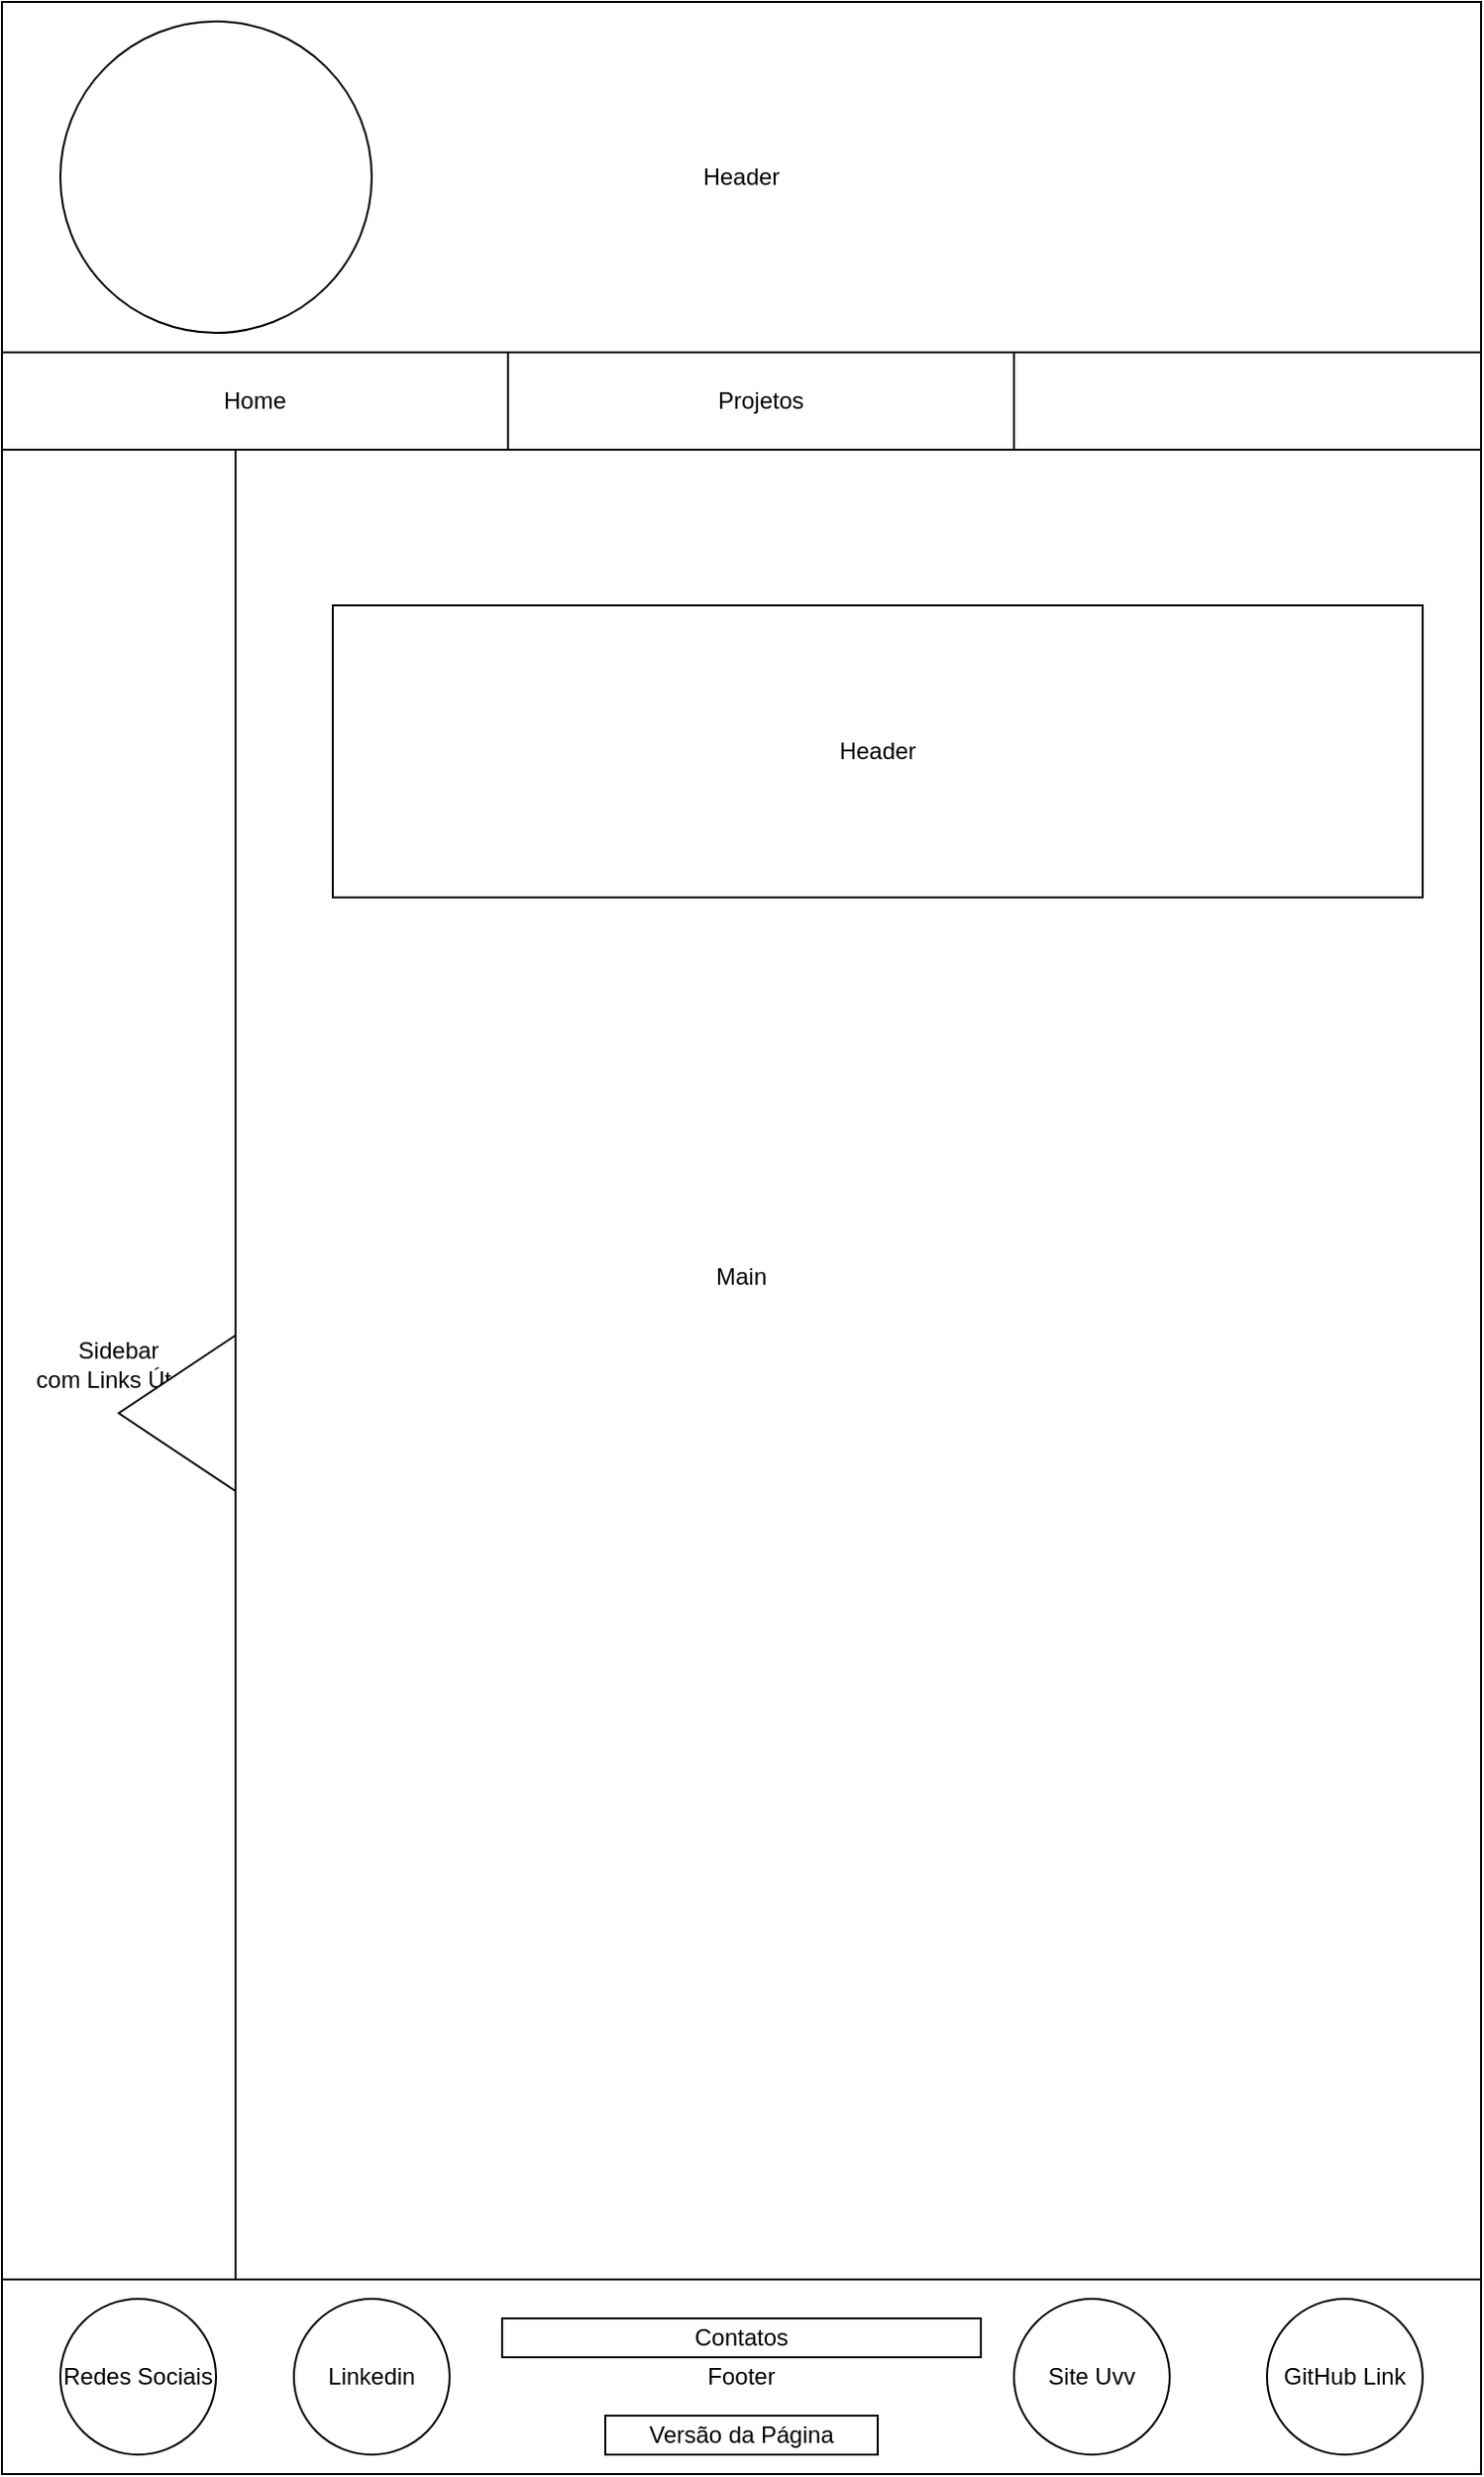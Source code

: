 <mxfile version="24.0.5" type="device">
  <diagram name="Página-1" id="UM7KmXvlQZvRodMDoZGP">
    <mxGraphModel dx="3585" dy="1935" grid="1" gridSize="10" guides="1" tooltips="1" connect="1" arrows="1" fold="1" page="1" pageScale="1" pageWidth="827" pageHeight="1169" math="0" shadow="0">
      <root>
        <mxCell id="0" />
        <mxCell id="1" parent="0" />
        <mxCell id="phdum09Gdtg03mPAm3mA-1" value="Main" style="rounded=0;whiteSpace=wrap;html=1;" vertex="1" parent="1">
          <mxGeometry x="40" y="40" width="760" height="1230" as="geometry" />
        </mxCell>
        <mxCell id="phdum09Gdtg03mPAm3mA-3" value="Header" style="rounded=0;whiteSpace=wrap;html=1;" vertex="1" parent="1">
          <mxGeometry x="40" width="760" height="180" as="geometry" />
        </mxCell>
        <mxCell id="phdum09Gdtg03mPAm3mA-6" value="Home" style="rounded=0;whiteSpace=wrap;html=1;" vertex="1" parent="1">
          <mxGeometry x="40" y="180" width="260" height="50" as="geometry" />
        </mxCell>
        <mxCell id="phdum09Gdtg03mPAm3mA-11" value="" style="rounded=0;whiteSpace=wrap;html=1;" vertex="1" parent="1">
          <mxGeometry x="560" y="180" width="240" height="50" as="geometry" />
        </mxCell>
        <mxCell id="phdum09Gdtg03mPAm3mA-12" value="Projetos" style="rounded=0;whiteSpace=wrap;html=1;" vertex="1" parent="1">
          <mxGeometry x="300" y="180" width="260" height="50" as="geometry" />
        </mxCell>
        <mxCell id="phdum09Gdtg03mPAm3mA-13" value="Footer" style="rounded=0;whiteSpace=wrap;html=1;" vertex="1" parent="1">
          <mxGeometry x="40" y="1170" width="760" height="100" as="geometry" />
        </mxCell>
        <mxCell id="phdum09Gdtg03mPAm3mA-14" value="&lt;div&gt;Sidebar&lt;/div&gt;&lt;div&gt;com Links Úteis&lt;br&gt;&lt;/div&gt;" style="rounded=0;whiteSpace=wrap;html=1;" vertex="1" parent="1">
          <mxGeometry x="40" y="230" width="120" height="940" as="geometry" />
        </mxCell>
        <mxCell id="phdum09Gdtg03mPAm3mA-15" value="" style="triangle;whiteSpace=wrap;html=1;direction=west;" vertex="1" parent="1">
          <mxGeometry x="100" y="685" width="60" height="80" as="geometry" />
        </mxCell>
        <mxCell id="phdum09Gdtg03mPAm3mA-18" value="" style="ellipse;whiteSpace=wrap;html=1;aspect=fixed;" vertex="1" parent="1">
          <mxGeometry x="70" y="10" width="160" height="160" as="geometry" />
        </mxCell>
        <mxCell id="phdum09Gdtg03mPAm3mA-19" value="Redes Sociais" style="ellipse;whiteSpace=wrap;html=1;aspect=fixed;" vertex="1" parent="1">
          <mxGeometry x="70" y="1180" width="80" height="80" as="geometry" />
        </mxCell>
        <mxCell id="phdum09Gdtg03mPAm3mA-20" value="Linkedin" style="ellipse;whiteSpace=wrap;html=1;aspect=fixed;" vertex="1" parent="1">
          <mxGeometry x="190" y="1180" width="80" height="80" as="geometry" />
        </mxCell>
        <mxCell id="phdum09Gdtg03mPAm3mA-21" value="GitHub Link" style="ellipse;whiteSpace=wrap;html=1;aspect=fixed;" vertex="1" parent="1">
          <mxGeometry x="690" y="1180" width="80" height="80" as="geometry" />
        </mxCell>
        <mxCell id="phdum09Gdtg03mPAm3mA-22" value="Site Uvv" style="ellipse;whiteSpace=wrap;html=1;aspect=fixed;" vertex="1" parent="1">
          <mxGeometry x="560" y="1180" width="80" height="80" as="geometry" />
        </mxCell>
        <mxCell id="phdum09Gdtg03mPAm3mA-23" value="Contatos" style="rounded=0;whiteSpace=wrap;html=1;" vertex="1" parent="1">
          <mxGeometry x="297" y="1190" width="246" height="20" as="geometry" />
        </mxCell>
        <mxCell id="phdum09Gdtg03mPAm3mA-26" value="Versão da Página" style="rounded=0;whiteSpace=wrap;html=1;" vertex="1" parent="1">
          <mxGeometry x="350" y="1240" width="140" height="20" as="geometry" />
        </mxCell>
        <mxCell id="phdum09Gdtg03mPAm3mA-28" value="Header" style="rounded=0;whiteSpace=wrap;html=1;" vertex="1" parent="1">
          <mxGeometry x="210" y="310" width="560" height="150" as="geometry" />
        </mxCell>
      </root>
    </mxGraphModel>
  </diagram>
</mxfile>
